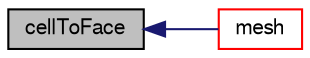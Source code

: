 digraph "cellToFace"
{
  bgcolor="transparent";
  edge [fontname="FreeSans",fontsize="10",labelfontname="FreeSans",labelfontsize="10"];
  node [fontname="FreeSans",fontsize="10",shape=record];
  rankdir="LR";
  Node429 [label="cellToFace",height=0.2,width=0.4,color="black", fillcolor="grey75", style="filled", fontcolor="black"];
  Node429 -> Node430 [dir="back",color="midnightblue",fontsize="10",style="solid",fontname="FreeSans"];
  Node430 [label="mesh",height=0.2,width=0.4,color="red",URL="$a24814.html#ae78c91f8ff731c07ccc4351d9fe861ba",tooltip="Access mesh. "];
}
